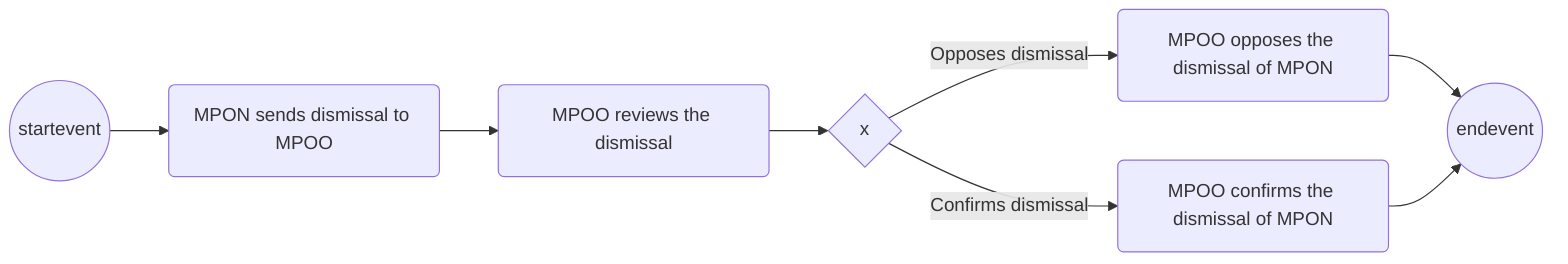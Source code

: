 graph LR
1:startevent:((startevent)) --> 2:task:(MPON sends dismissal to MPOO)
2:task:(MPON sends dismissal to MPOO) --> 3:task:(MPOO reviews the dismissal)
3:task:(MPOO reviews the dismissal) --> 4:exclusivegateway:{x}
4:exclusivegateway:{x} --> |Opposes dismissal| 5:task:(MPOO opposes the dismissal of MPON)
4:exclusivegateway:{x} --> |Confirms dismissal| 6:task:(MPOO confirms the dismissal of MPON)
5:task:(MPOO opposes the dismissal of MPON) --> 7:endevent:((endevent))
6:task:(MPOO confirms the dismissal of MPON) --> 7:endevent:((endevent))